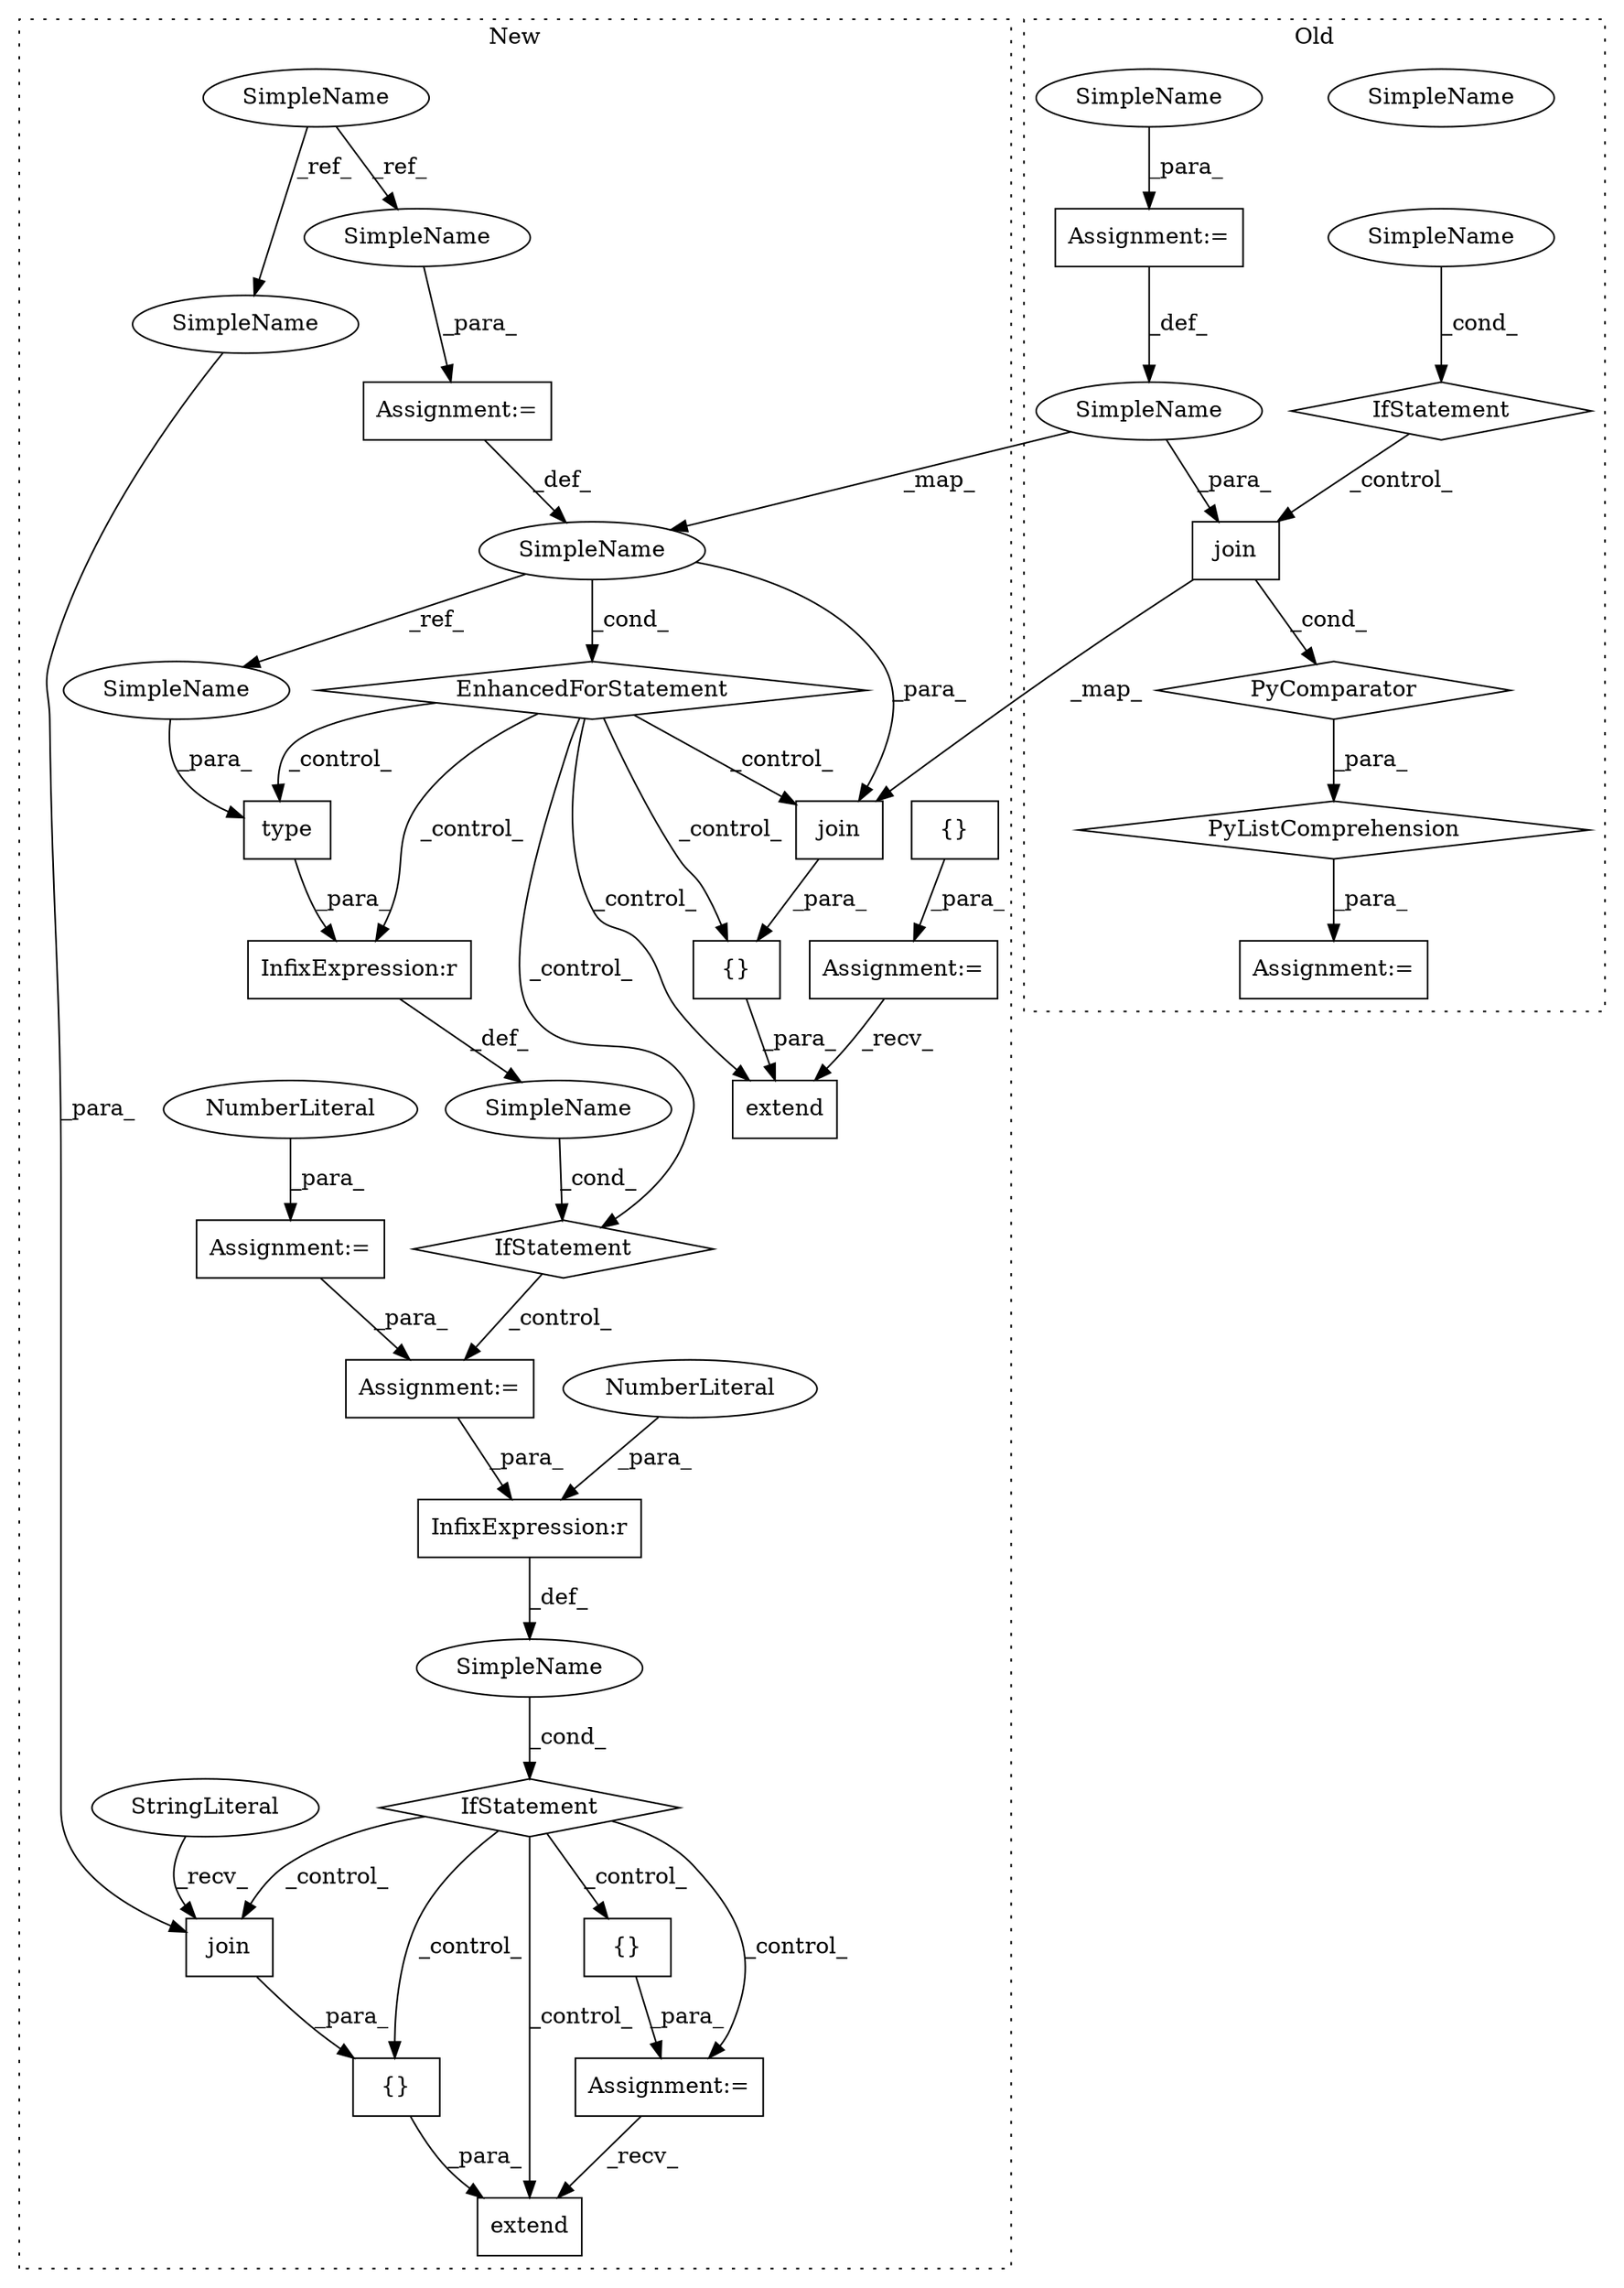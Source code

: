 digraph G {
subgraph cluster0 {
1 [label="PyComparator" a="113" s="5307" l="31" shape="diamond"];
3 [label="Assignment:=" a="7" s="5307" l="31" shape="box"];
4 [label="PyListComprehension" a="109" s="5233" l="113" shape="diamond"];
5 [label="Assignment:=" a="7" s="5221" l="12" shape="box"];
11 [label="SimpleName" a="42" s="5310" l="7" shape="ellipse"];
14 [label="join" a="32" s="5236,5248" l="5,1" shape="box"];
23 [label="IfStatement" a="25" s="5307" l="31" shape="diamond"];
29 [label="SimpleName" a="42" s="5333" l="5" shape="ellipse"];
38 [label="SimpleName" a="42" s="5333" l="5" shape="ellipse"];
39 [label="SimpleName" a="42" s="5320" l="9" shape="ellipse"];
label = "Old";
style="dotted";
}
subgraph cluster1 {
2 [label="extend" a="32" s="5673,5707" l="7,1" shape="box"];
6 [label="Assignment:=" a="7" s="5555" l="1" shape="box"];
7 [label="{}" a="4" s="5568" l="2" shape="box"];
8 [label="EnhancedForStatement" a="70" s="5576,5652" l="53,2" shape="diamond"];
9 [label="Assignment:=" a="7" s="5576,5652" l="53,2" shape="box"];
10 [label="SimpleName" a="42" s="5633" l="7" shape="ellipse"];
12 [label="{}" a="4" s="5689,5706" l="1,1" shape="box"];
13 [label="join" a="32" s="5693,5705" l="5,1" shape="box"];
15 [label="SimpleName" a="42" s="4664" l="9" shape="ellipse"];
16 [label="join" a="32" s="5887,5901" l="5,1" shape="box"];
17 [label="extend" a="32" s="5867,5903" l="7,1" shape="box"];
18 [label="{}" a="4" s="5846" l="2" shape="box"];
19 [label="InfixExpression:r" a="27" s="5808" l="4" shape="box"];
20 [label="NumberLiteral" a="34" s="5812" l="1" shape="ellipse"];
21 [label="InfixExpression:r" a="27" s="5733" l="4" shape="box"];
22 [label="{}" a="4" s="5883,5902" l="1,1" shape="box"];
24 [label="IfStatement" a="25" s="5792,5813" l="4,2" shape="diamond"];
25 [label="SimpleName" a="42" s="" l="" shape="ellipse"];
26 [label="IfStatement" a="25" s="5716,5745" l="4,2" shape="diamond"];
27 [label="SimpleName" a="42" s="" l="" shape="ellipse"];
28 [label="Assignment:=" a="7" s="5769" l="2" shape="box"];
30 [label="type" a="32" s="5720,5732" l="5,1" shape="box"];
31 [label="Assignment:=" a="7" s="5833" l="1" shape="box"];
32 [label="Assignment:=" a="7" s="5537" l="1" shape="box"];
33 [label="NumberLiteral" a="34" s="5538" l="1" shape="ellipse"];
34 [label="StringLiteral" a="45" s="5884" l="2" shape="ellipse"];
35 [label="SimpleName" a="42" s="5725" l="7" shape="ellipse"];
36 [label="SimpleName" a="42" s="5892" l="9" shape="ellipse"];
37 [label="SimpleName" a="42" s="5643" l="9" shape="ellipse"];
label = "New";
style="dotted";
}
1 -> 4 [label="_para_"];
3 -> 11 [label="_def_"];
4 -> 5 [label="_para_"];
6 -> 2 [label="_recv_"];
7 -> 6 [label="_para_"];
8 -> 26 [label="_control_"];
8 -> 30 [label="_control_"];
8 -> 2 [label="_control_"];
8 -> 13 [label="_control_"];
8 -> 21 [label="_control_"];
8 -> 12 [label="_control_"];
9 -> 10 [label="_def_"];
10 -> 13 [label="_para_"];
10 -> 35 [label="_ref_"];
10 -> 8 [label="_cond_"];
11 -> 10 [label="_map_"];
11 -> 14 [label="_para_"];
12 -> 2 [label="_para_"];
13 -> 12 [label="_para_"];
14 -> 1 [label="_cond_"];
14 -> 13 [label="_map_"];
15 -> 37 [label="_ref_"];
15 -> 36 [label="_ref_"];
16 -> 22 [label="_para_"];
18 -> 31 [label="_para_"];
19 -> 25 [label="_def_"];
20 -> 19 [label="_para_"];
21 -> 27 [label="_def_"];
22 -> 17 [label="_para_"];
23 -> 14 [label="_control_"];
24 -> 18 [label="_control_"];
24 -> 22 [label="_control_"];
24 -> 16 [label="_control_"];
24 -> 31 [label="_control_"];
24 -> 17 [label="_control_"];
25 -> 24 [label="_cond_"];
26 -> 28 [label="_control_"];
27 -> 26 [label="_cond_"];
28 -> 19 [label="_para_"];
30 -> 21 [label="_para_"];
31 -> 17 [label="_recv_"];
32 -> 28 [label="_para_"];
33 -> 32 [label="_para_"];
34 -> 16 [label="_recv_"];
35 -> 30 [label="_para_"];
36 -> 16 [label="_para_"];
37 -> 9 [label="_para_"];
38 -> 23 [label="_cond_"];
39 -> 3 [label="_para_"];
}